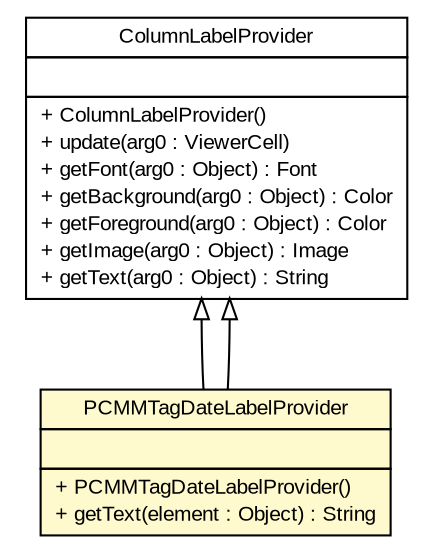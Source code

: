 #!/usr/local/bin/dot
#
# Class diagram 
# Generated by UMLGraph version R5_6-24-gf6e263 (http://www.umlgraph.org/)
#

digraph G {
	edge [fontname="arial",fontsize=10,labelfontname="arial",labelfontsize=10];
	node [fontname="arial",fontsize=10,shape=plaintext];
	nodesep=0.25;
	ranksep=0.5;
	// gov.sandia.cf.parts.ui.pcmm.editors.PCMMTagDateLabelProvider
	c307700 [label=<<table title="gov.sandia.cf.parts.ui.pcmm.editors.PCMMTagDateLabelProvider" border="0" cellborder="1" cellspacing="0" cellpadding="2" port="p" bgcolor="lemonChiffon" href="./PCMMTagDateLabelProvider.html">
		<tr><td><table border="0" cellspacing="0" cellpadding="1">
<tr><td align="center" balign="center"> PCMMTagDateLabelProvider </td></tr>
		</table></td></tr>
		<tr><td><table border="0" cellspacing="0" cellpadding="1">
<tr><td align="left" balign="left">  </td></tr>
		</table></td></tr>
		<tr><td><table border="0" cellspacing="0" cellpadding="1">
<tr><td align="left" balign="left"> + PCMMTagDateLabelProvider() </td></tr>
<tr><td align="left" balign="left"> + getText(element : Object) : String </td></tr>
		</table></td></tr>
		</table>>, URL="./PCMMTagDateLabelProvider.html", fontname="arial", fontcolor="black", fontsize=10.0];
	//gov.sandia.cf.parts.ui.pcmm.editors.PCMMTagDateLabelProvider extends org.eclipse.jface.viewers.ColumnLabelProvider
	c307875:p -> c307700:p [dir=back,arrowtail=empty];
	//gov.sandia.cf.parts.ui.pcmm.editors.PCMMTagDateLabelProvider extends org.eclipse.jface.viewers.ColumnLabelProvider
	c307875:p -> c307700:p [dir=back,arrowtail=empty];
	// org.eclipse.jface.viewers.ColumnLabelProvider
	c307875 [label=<<table title="org.eclipse.jface.viewers.ColumnLabelProvider" border="0" cellborder="1" cellspacing="0" cellpadding="2" port="p" href="http://java.sun.com/j2se/1.4.2/docs/api/org/eclipse/jface/viewers/ColumnLabelProvider.html">
		<tr><td><table border="0" cellspacing="0" cellpadding="1">
<tr><td align="center" balign="center"> ColumnLabelProvider </td></tr>
		</table></td></tr>
		<tr><td><table border="0" cellspacing="0" cellpadding="1">
<tr><td align="left" balign="left">  </td></tr>
		</table></td></tr>
		<tr><td><table border="0" cellspacing="0" cellpadding="1">
<tr><td align="left" balign="left"> + ColumnLabelProvider() </td></tr>
<tr><td align="left" balign="left"> + update(arg0 : ViewerCell) </td></tr>
<tr><td align="left" balign="left"> + getFont(arg0 : Object) : Font </td></tr>
<tr><td align="left" balign="left"> + getBackground(arg0 : Object) : Color </td></tr>
<tr><td align="left" balign="left"> + getForeground(arg0 : Object) : Color </td></tr>
<tr><td align="left" balign="left"> + getImage(arg0 : Object) : Image </td></tr>
<tr><td align="left" balign="left"> + getText(arg0 : Object) : String </td></tr>
		</table></td></tr>
		</table>>, URL="http://java.sun.com/j2se/1.4.2/docs/api/org/eclipse/jface/viewers/ColumnLabelProvider.html", fontname="arial", fontcolor="black", fontsize=10.0];
}


